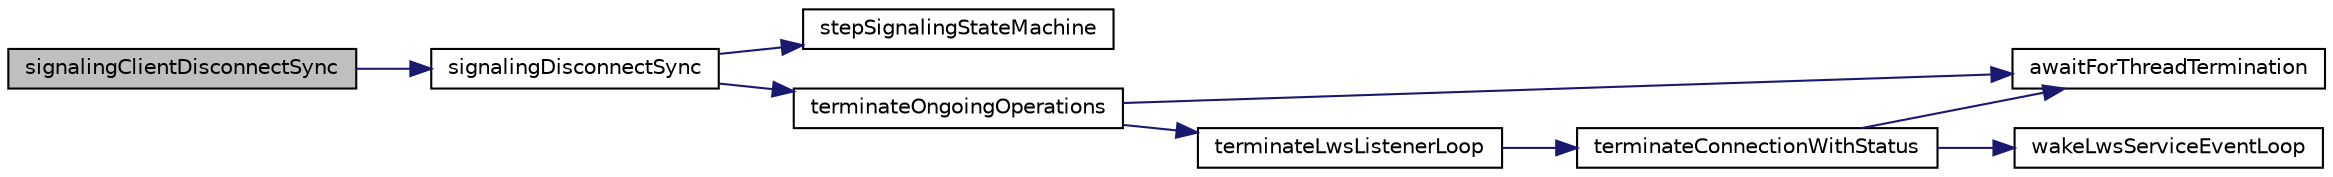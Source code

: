 digraph "signalingClientDisconnectSync"
{
 // LATEX_PDF_SIZE
  edge [fontname="Helvetica",fontsize="10",labelfontname="Helvetica",labelfontsize="10"];
  node [fontname="Helvetica",fontsize="10",shape=record];
  rankdir="LR";
  Node1 [label="signalingClientDisconnectSync",height=0.2,width=0.4,color="black", fillcolor="grey75", style="filled", fontcolor="black",tooltip="Disconnects the signaling client."];
  Node1 -> Node2 [color="midnightblue",fontsize="10",style="solid",fontname="Helvetica"];
  Node2 [label="signalingDisconnectSync",height=0.2,width=0.4,color="black", fillcolor="white", style="filled",URL="$Signaling_8c.html#adc40a64fec23ce36f66ce679dfe4e35a",tooltip=" "];
  Node2 -> Node3 [color="midnightblue",fontsize="10",style="solid",fontname="Helvetica"];
  Node3 [label="stepSignalingStateMachine",height=0.2,width=0.4,color="black", fillcolor="white", style="filled",URL="$StateMachine_8c.html#aec8441c2e021d29e6fdec5f97000431c",tooltip=" "];
  Node2 -> Node4 [color="midnightblue",fontsize="10",style="solid",fontname="Helvetica"];
  Node4 [label="terminateOngoingOperations",height=0.2,width=0.4,color="black", fillcolor="white", style="filled",URL="$Signaling_8c.html#ae56c0bb01cc41a1566687dd26dac4248",tooltip=" "];
  Node4 -> Node5 [color="midnightblue",fontsize="10",style="solid",fontname="Helvetica"];
  Node5 [label="awaitForThreadTermination",height=0.2,width=0.4,color="black", fillcolor="white", style="filled",URL="$Signaling_8c.html#a653edfffd5d129d08f5971d91f16fc5e",tooltip=" "];
  Node4 -> Node6 [color="midnightblue",fontsize="10",style="solid",fontname="Helvetica"];
  Node6 [label="terminateLwsListenerLoop",height=0.2,width=0.4,color="black", fillcolor="white", style="filled",URL="$LwsApiCalls_8c.html#ac8ef143a573f3b4ae83bd3ad0eb9fd6f",tooltip=" "];
  Node6 -> Node7 [color="midnightblue",fontsize="10",style="solid",fontname="Helvetica"];
  Node7 [label="terminateConnectionWithStatus",height=0.2,width=0.4,color="black", fillcolor="white", style="filled",URL="$LwsApiCalls_8c.html#ae7928b7a5bf47cbdf2ccf753f1c1e8df",tooltip=" "];
  Node7 -> Node5 [color="midnightblue",fontsize="10",style="solid",fontname="Helvetica"];
  Node7 -> Node8 [color="midnightblue",fontsize="10",style="solid",fontname="Helvetica"];
  Node8 [label="wakeLwsServiceEventLoop",height=0.2,width=0.4,color="black", fillcolor="white", style="filled",URL="$LwsApiCalls_8c.html#a116aedb04e1b2e3c920d5b181477b11a",tooltip=" "];
}
